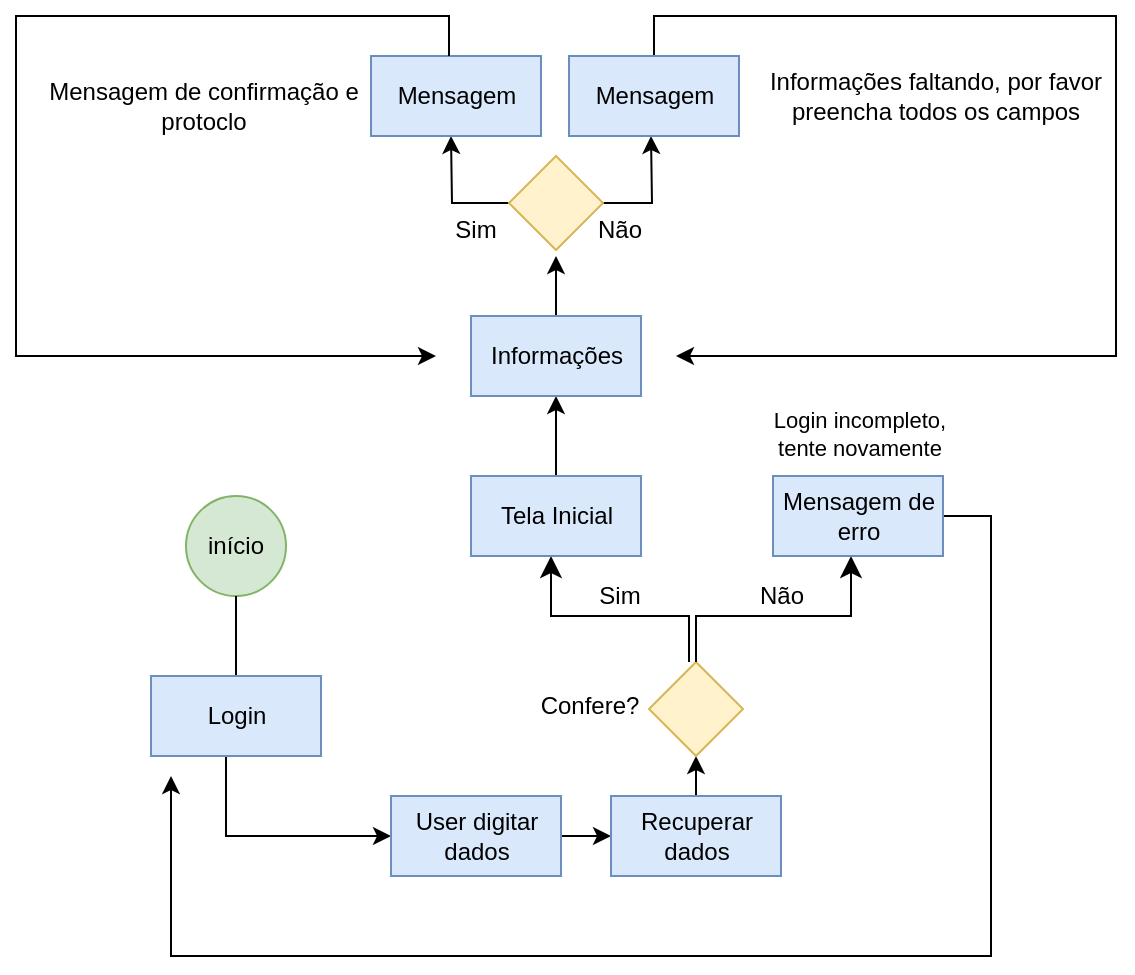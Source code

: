 <mxfile version="24.3.0" type="github">
  <diagram name="Página-1" id="hJ-oDDfINIxDq4tMdJt9">
    <mxGraphModel dx="1114" dy="600" grid="1" gridSize="10" guides="1" tooltips="1" connect="1" arrows="1" fold="1" page="1" pageScale="1" pageWidth="827" pageHeight="1169" math="0" shadow="0">
      <root>
        <mxCell id="0" />
        <mxCell id="1" parent="0" />
        <mxCell id="IF6atih2O0wUkR_YWs0J-422" value="início" style="ellipse;whiteSpace=wrap;html=1;aspect=fixed;fillColor=#d5e8d4;strokeColor=#82b366;" vertex="1" parent="1">
          <mxGeometry x="205" y="450" width="50" height="50" as="geometry" />
        </mxCell>
        <mxCell id="IF6atih2O0wUkR_YWs0J-424" value="" style="line;strokeWidth=1;direction=south;html=1;" vertex="1" parent="1">
          <mxGeometry x="225" y="500" width="10" height="40" as="geometry" />
        </mxCell>
        <mxCell id="IF6atih2O0wUkR_YWs0J-428" style="edgeStyle=orthogonalEdgeStyle;rounded=0;orthogonalLoop=1;jettySize=auto;html=1;" edge="1" parent="1">
          <mxGeometry relative="1" as="geometry">
            <mxPoint x="307.5" y="620" as="targetPoint" />
            <mxPoint x="225.003" y="580" as="sourcePoint" />
            <Array as="points">
              <mxPoint x="225.5" y="620" />
            </Array>
          </mxGeometry>
        </mxCell>
        <mxCell id="IF6atih2O0wUkR_YWs0J-426" value="Login" style="rounded=0;whiteSpace=wrap;html=1;fillColor=#dae8fc;strokeColor=#6c8ebf;" vertex="1" parent="1">
          <mxGeometry x="187.5" y="540" width="85" height="40" as="geometry" />
        </mxCell>
        <mxCell id="IF6atih2O0wUkR_YWs0J-432" value="" style="edgeStyle=orthogonalEdgeStyle;rounded=0;orthogonalLoop=1;jettySize=auto;html=1;" edge="1" parent="1" source="IF6atih2O0wUkR_YWs0J-430" target="IF6atih2O0wUkR_YWs0J-431">
          <mxGeometry relative="1" as="geometry" />
        </mxCell>
        <mxCell id="IF6atih2O0wUkR_YWs0J-430" value="User digitar dados" style="rounded=0;whiteSpace=wrap;html=1;fillColor=#dae8fc;strokeColor=#6c8ebf;" vertex="1" parent="1">
          <mxGeometry x="307.5" y="600" width="85" height="40" as="geometry" />
        </mxCell>
        <mxCell id="IF6atih2O0wUkR_YWs0J-434" value="" style="edgeStyle=orthogonalEdgeStyle;rounded=0;orthogonalLoop=1;jettySize=auto;html=1;" edge="1" parent="1" source="IF6atih2O0wUkR_YWs0J-431">
          <mxGeometry relative="1" as="geometry">
            <mxPoint x="459.983" y="580" as="targetPoint" />
          </mxGeometry>
        </mxCell>
        <mxCell id="IF6atih2O0wUkR_YWs0J-431" value="Recuperar dados" style="rounded=0;whiteSpace=wrap;html=1;fillColor=#dae8fc;strokeColor=#6c8ebf;" vertex="1" parent="1">
          <mxGeometry x="417.5" y="600" width="85" height="40" as="geometry" />
        </mxCell>
        <mxCell id="IF6atih2O0wUkR_YWs0J-435" value="" style="rhombus;whiteSpace=wrap;html=1;fillColor=#fff2cc;strokeColor=#d6b656;" vertex="1" parent="1">
          <mxGeometry x="436.5" y="533" width="47" height="47" as="geometry" />
        </mxCell>
        <mxCell id="IF6atih2O0wUkR_YWs0J-436" value="Confere?" style="text;html=1;align=center;verticalAlign=middle;whiteSpace=wrap;rounded=0;" vertex="1" parent="1">
          <mxGeometry x="376.5" y="540" width="60" height="30" as="geometry" />
        </mxCell>
        <mxCell id="IF6atih2O0wUkR_YWs0J-438" value="" style="edgeStyle=elbowEdgeStyle;elbow=vertical;endArrow=classic;html=1;curved=0;rounded=0;endSize=8;startSize=8;exitX=0.5;exitY=0;exitDx=0;exitDy=0;" edge="1" parent="1" source="IF6atih2O0wUkR_YWs0J-435">
          <mxGeometry width="50" height="50" relative="1" as="geometry">
            <mxPoint x="467.5" y="530" as="sourcePoint" />
            <mxPoint x="537.5" y="480" as="targetPoint" />
            <Array as="points">
              <mxPoint x="477.5" y="510" />
              <mxPoint x="487.5" y="510" />
              <mxPoint x="477.5" y="510" />
            </Array>
          </mxGeometry>
        </mxCell>
        <mxCell id="IF6atih2O0wUkR_YWs0J-439" value="" style="edgeStyle=elbowEdgeStyle;elbow=vertical;endArrow=classic;html=1;curved=0;rounded=0;endSize=8;startSize=8;" edge="1" parent="1">
          <mxGeometry width="50" height="50" relative="1" as="geometry">
            <mxPoint x="456.5" y="533" as="sourcePoint" />
            <mxPoint x="387.5" y="480" as="targetPoint" />
            <Array as="points">
              <mxPoint x="427.5" y="510" />
            </Array>
          </mxGeometry>
        </mxCell>
        <mxCell id="IF6atih2O0wUkR_YWs0J-447" style="edgeStyle=orthogonalEdgeStyle;rounded=0;orthogonalLoop=1;jettySize=auto;html=1;" edge="1" parent="1" source="IF6atih2O0wUkR_YWs0J-440">
          <mxGeometry relative="1" as="geometry">
            <mxPoint x="390" y="400" as="targetPoint" />
          </mxGeometry>
        </mxCell>
        <mxCell id="IF6atih2O0wUkR_YWs0J-440" value="Tela Inicial" style="rounded=0;whiteSpace=wrap;html=1;fillColor=#dae8fc;strokeColor=#6c8ebf;" vertex="1" parent="1">
          <mxGeometry x="347.5" y="440" width="85" height="40" as="geometry" />
        </mxCell>
        <mxCell id="IF6atih2O0wUkR_YWs0J-441" value="Sim" style="text;html=1;align=center;verticalAlign=middle;whiteSpace=wrap;rounded=0;" vertex="1" parent="1">
          <mxGeometry x="406.5" y="500" width="30" as="geometry" />
        </mxCell>
        <mxCell id="IF6atih2O0wUkR_YWs0J-442" value="Não" style="text;html=1;align=center;verticalAlign=middle;whiteSpace=wrap;rounded=0;" vertex="1" parent="1">
          <mxGeometry x="477.5" y="490" width="50" height="20" as="geometry" />
        </mxCell>
        <mxCell id="IF6atih2O0wUkR_YWs0J-446" style="edgeStyle=orthogonalEdgeStyle;rounded=0;orthogonalLoop=1;jettySize=auto;html=1;" edge="1" parent="1" source="IF6atih2O0wUkR_YWs0J-445">
          <mxGeometry relative="1" as="geometry">
            <mxPoint x="197.5" y="590" as="targetPoint" />
            <Array as="points">
              <mxPoint x="607.5" y="460" />
              <mxPoint x="607.5" y="680" />
              <mxPoint x="197.5" y="680" />
            </Array>
          </mxGeometry>
        </mxCell>
        <mxCell id="IF6atih2O0wUkR_YWs0J-445" value="Mensagem de erro" style="rounded=0;whiteSpace=wrap;html=1;fillColor=#dae8fc;strokeColor=#6c8ebf;" vertex="1" parent="1">
          <mxGeometry x="498.5" y="440" width="85" height="40" as="geometry" />
        </mxCell>
        <mxCell id="IF6atih2O0wUkR_YWs0J-451" style="edgeStyle=orthogonalEdgeStyle;rounded=0;orthogonalLoop=1;jettySize=auto;html=1;" edge="1" parent="1" source="IF6atih2O0wUkR_YWs0J-448">
          <mxGeometry relative="1" as="geometry">
            <mxPoint x="390" y="330" as="targetPoint" />
          </mxGeometry>
        </mxCell>
        <mxCell id="IF6atih2O0wUkR_YWs0J-448" value="Informações" style="rounded=0;whiteSpace=wrap;html=1;fillColor=#dae8fc;strokeColor=#6c8ebf;" vertex="1" parent="1">
          <mxGeometry x="347.5" y="360" width="85" height="40" as="geometry" />
        </mxCell>
        <mxCell id="IF6atih2O0wUkR_YWs0J-453" style="edgeStyle=orthogonalEdgeStyle;rounded=0;orthogonalLoop=1;jettySize=auto;html=1;" edge="1" parent="1" source="IF6atih2O0wUkR_YWs0J-452">
          <mxGeometry relative="1" as="geometry">
            <mxPoint x="437.5" y="270" as="targetPoint" />
          </mxGeometry>
        </mxCell>
        <mxCell id="IF6atih2O0wUkR_YWs0J-454" style="edgeStyle=orthogonalEdgeStyle;rounded=0;orthogonalLoop=1;jettySize=auto;html=1;" edge="1" parent="1" source="IF6atih2O0wUkR_YWs0J-452">
          <mxGeometry relative="1" as="geometry">
            <mxPoint x="337.5" y="270" as="targetPoint" />
          </mxGeometry>
        </mxCell>
        <mxCell id="IF6atih2O0wUkR_YWs0J-452" value="" style="rhombus;whiteSpace=wrap;html=1;fillColor=#fff2cc;strokeColor=#d6b656;" vertex="1" parent="1">
          <mxGeometry x="366.5" y="280" width="47" height="47" as="geometry" />
        </mxCell>
        <mxCell id="IF6atih2O0wUkR_YWs0J-455" value="Sim" style="text;html=1;align=center;verticalAlign=middle;whiteSpace=wrap;rounded=0;" vertex="1" parent="1">
          <mxGeometry x="335" y="317" width="30" as="geometry" />
        </mxCell>
        <mxCell id="IF6atih2O0wUkR_YWs0J-456" value="Não" style="text;html=1;align=center;verticalAlign=middle;whiteSpace=wrap;rounded=0;" vertex="1" parent="1">
          <mxGeometry x="396.5" y="307" width="50" height="20" as="geometry" />
        </mxCell>
        <mxCell id="IF6atih2O0wUkR_YWs0J-458" value="&lt;font style=&quot;font-size: 11px;&quot;&gt;Login incompleto, tente novamente&lt;/font&gt;&lt;div style=&quot;font-size: 11px;&quot;&gt;&lt;br&gt;&lt;/div&gt;" style="text;html=1;align=center;verticalAlign=middle;whiteSpace=wrap;rounded=0;" vertex="1" parent="1">
          <mxGeometry x="488.5" y="410" width="106" height="30" as="geometry" />
        </mxCell>
        <mxCell id="IF6atih2O0wUkR_YWs0J-459" value="Mensagem" style="rounded=0;whiteSpace=wrap;html=1;fillColor=#dae8fc;strokeColor=#6c8ebf;" vertex="1" parent="1">
          <mxGeometry x="297.5" y="230" width="85" height="40" as="geometry" />
        </mxCell>
        <mxCell id="IF6atih2O0wUkR_YWs0J-460" value="Mensagem de confirmação e protoclo" style="text;html=1;align=center;verticalAlign=middle;whiteSpace=wrap;rounded=0;" vertex="1" parent="1">
          <mxGeometry x="130" y="240" width="167.5" height="30" as="geometry" />
        </mxCell>
        <mxCell id="IF6atih2O0wUkR_YWs0J-463" style="edgeStyle=orthogonalEdgeStyle;rounded=0;orthogonalLoop=1;jettySize=auto;html=1;" edge="1" parent="1" source="IF6atih2O0wUkR_YWs0J-461">
          <mxGeometry relative="1" as="geometry">
            <mxPoint x="450" y="380" as="targetPoint" />
            <Array as="points">
              <mxPoint x="439" y="210" />
              <mxPoint x="670" y="210" />
              <mxPoint x="670" y="380" />
            </Array>
          </mxGeometry>
        </mxCell>
        <mxCell id="IF6atih2O0wUkR_YWs0J-461" value="Mensagem" style="rounded=0;whiteSpace=wrap;html=1;fillColor=#dae8fc;strokeColor=#6c8ebf;" vertex="1" parent="1">
          <mxGeometry x="396.5" y="230" width="85" height="40" as="geometry" />
        </mxCell>
        <mxCell id="IF6atih2O0wUkR_YWs0J-462" value="Informações faltando, por favor preencha todos os campos" style="text;html=1;align=center;verticalAlign=middle;whiteSpace=wrap;rounded=0;" vertex="1" parent="1">
          <mxGeometry x="481.5" y="235" width="196" height="30" as="geometry" />
        </mxCell>
        <mxCell id="IF6atih2O0wUkR_YWs0J-464" style="edgeStyle=orthogonalEdgeStyle;rounded=0;orthogonalLoop=1;jettySize=auto;html=1;" edge="1" parent="1">
          <mxGeometry relative="1" as="geometry">
            <mxPoint x="330" y="380" as="targetPoint" />
            <mxPoint x="336.5" y="230" as="sourcePoint" />
            <Array as="points">
              <mxPoint x="337" y="210" />
              <mxPoint x="120" y="210" />
              <mxPoint x="120" y="380" />
            </Array>
          </mxGeometry>
        </mxCell>
      </root>
    </mxGraphModel>
  </diagram>
</mxfile>

